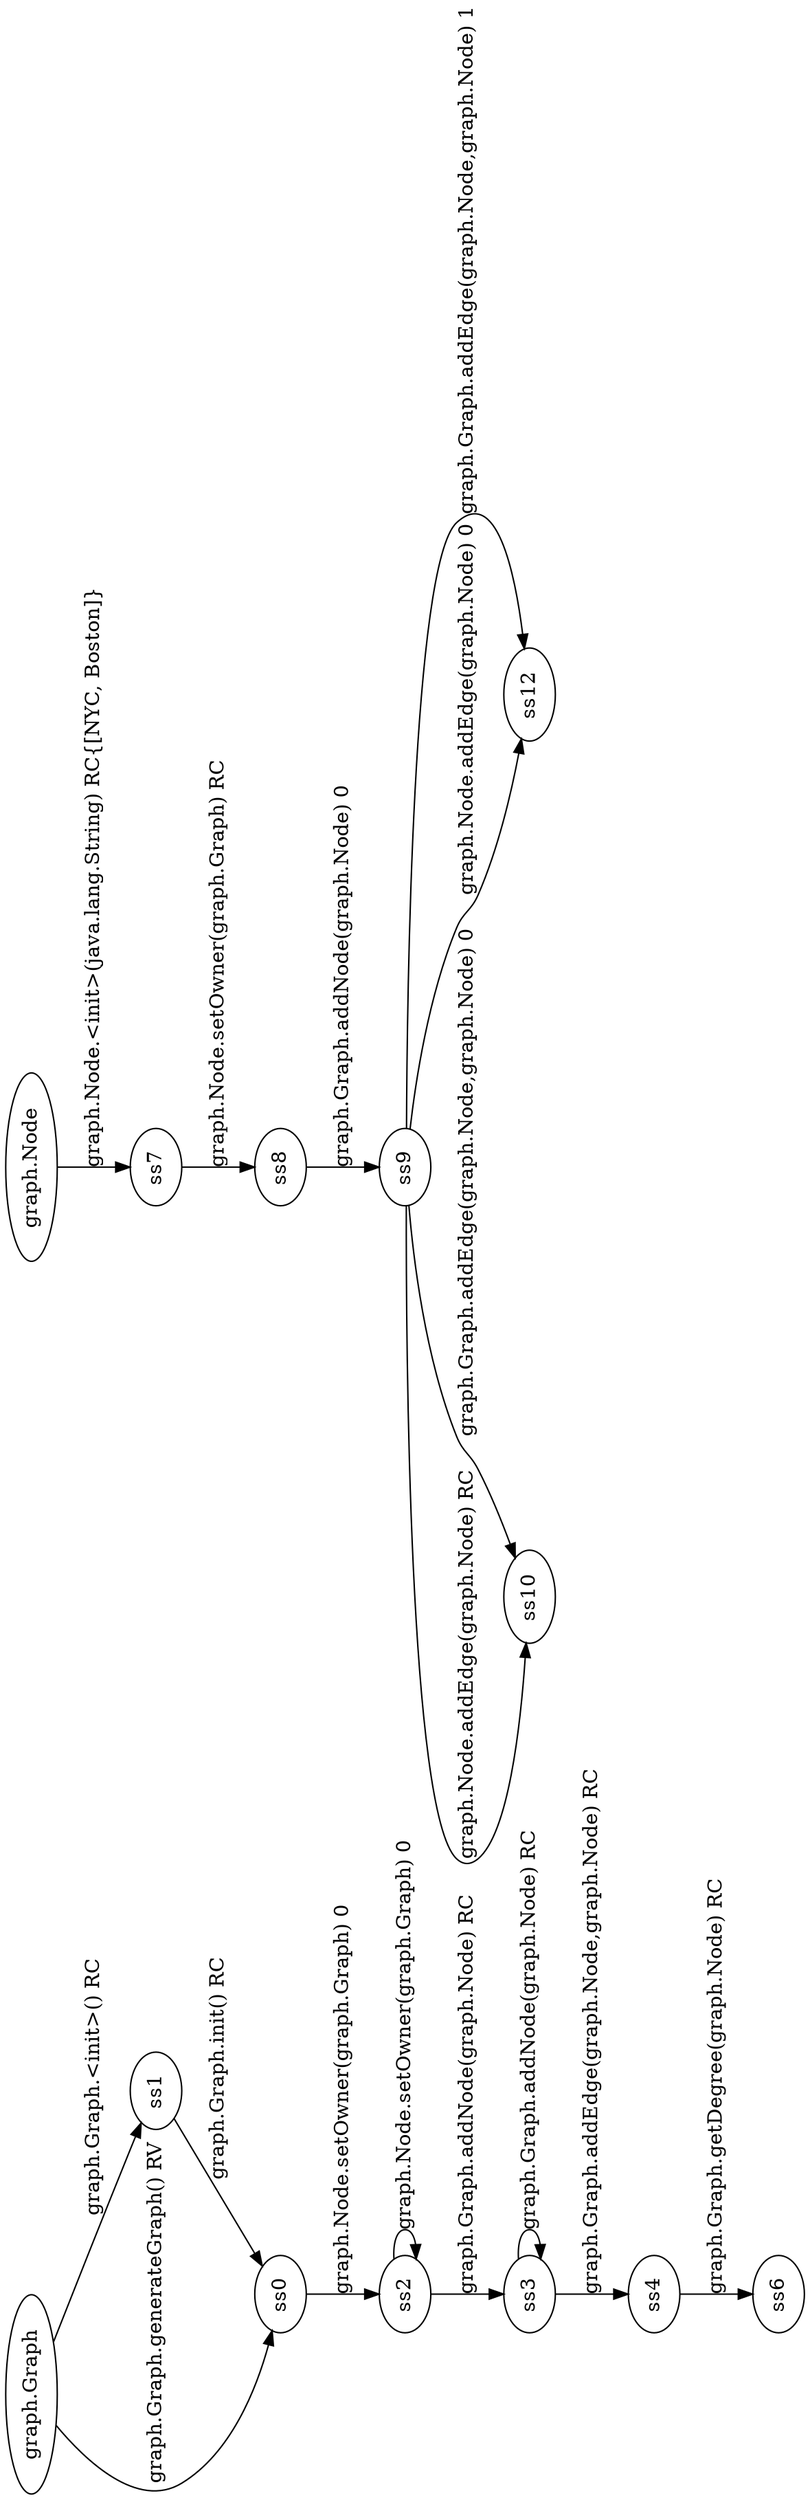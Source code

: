 digraph "Palulu Model" {
    orientation=landscape;
    "graph.Graph"
    "ss0"
    "graph.Graph"->"ss0" [label="graph.Graph.generateGraph() RV",];
    "ss1"
    "graph.Graph"->"ss1" [label="graph.Graph.<init>() RC",];
    "ss2"
    "ss0"->"ss2" [label="graph.Node.setOwner(graph.Graph) 0",];
    "ss2"->"ss2" [label="graph.Node.setOwner(graph.Graph) 0",];
    "ss3"
    "ss2"->"ss3" [label="graph.Graph.addNode(graph.Node) RC",];
    "ss3"->"ss3" [label="graph.Graph.addNode(graph.Node) RC",];
    "ss4"
    "ss3"->"ss4" [label="graph.Graph.addEdge(graph.Node,graph.Node) RC",];
    "ss6"
    "ss4"->"ss6" [label="graph.Graph.getDegree(graph.Node) RC",];
    "ss1"->"ss0" [label="graph.Graph.init() RC",];
    "graph.Node"
    "ss7"
    "graph.Node"->"ss7" [label="graph.Node.<init>(java.lang.String) RC{[NYC, Boston]}",];
    "ss8"
    "ss7"->"ss8" [label="graph.Node.setOwner(graph.Graph) RC",];
    "ss9"
    "ss8"->"ss9" [label="graph.Graph.addNode(graph.Node) 0",];
    "ss10"
    "ss9"->"ss10" [label="graph.Node.addEdge(graph.Node) RC",];
    "ss9"->"ss10" [label="graph.Graph.addEdge(graph.Node,graph.Node) 0",];
    "ss12"
    "ss9"->"ss12" [label="graph.Node.addEdge(graph.Node) 0",];
    "ss9"->"ss12" [label="graph.Graph.addEdge(graph.Node,graph.Node) 1",];
}

